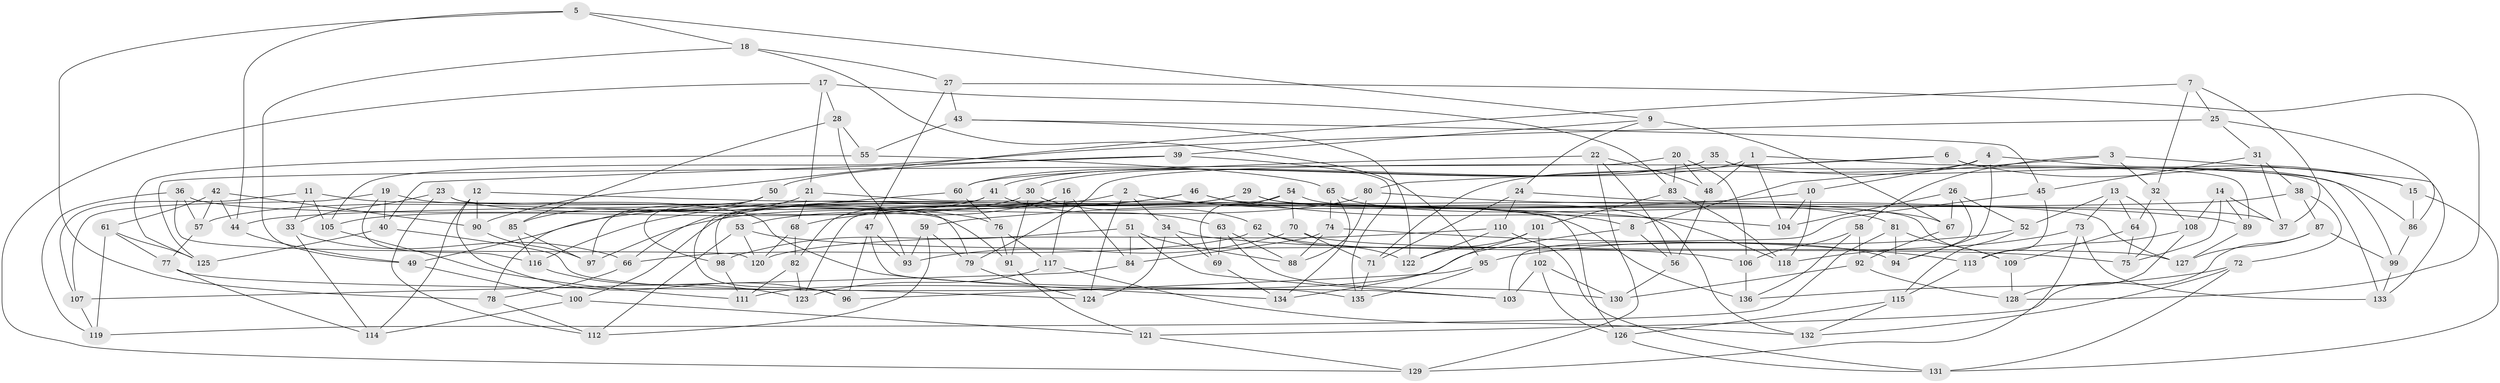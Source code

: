 // coarse degree distribution, {4: 0.5208333333333334, 6: 0.20833333333333334, 5: 0.19791666666666666, 3: 0.07291666666666667}
// Generated by graph-tools (version 1.1) at 2025/38/03/04/25 23:38:14]
// undirected, 136 vertices, 272 edges
graph export_dot {
  node [color=gray90,style=filled];
  1;
  2;
  3;
  4;
  5;
  6;
  7;
  8;
  9;
  10;
  11;
  12;
  13;
  14;
  15;
  16;
  17;
  18;
  19;
  20;
  21;
  22;
  23;
  24;
  25;
  26;
  27;
  28;
  29;
  30;
  31;
  32;
  33;
  34;
  35;
  36;
  37;
  38;
  39;
  40;
  41;
  42;
  43;
  44;
  45;
  46;
  47;
  48;
  49;
  50;
  51;
  52;
  53;
  54;
  55;
  56;
  57;
  58;
  59;
  60;
  61;
  62;
  63;
  64;
  65;
  66;
  67;
  68;
  69;
  70;
  71;
  72;
  73;
  74;
  75;
  76;
  77;
  78;
  79;
  80;
  81;
  82;
  83;
  84;
  85;
  86;
  87;
  88;
  89;
  90;
  91;
  92;
  93;
  94;
  95;
  96;
  97;
  98;
  99;
  100;
  101;
  102;
  103;
  104;
  105;
  106;
  107;
  108;
  109;
  110;
  111;
  112;
  113;
  114;
  115;
  116;
  117;
  118;
  119;
  120;
  121;
  122;
  123;
  124;
  125;
  126;
  127;
  128;
  129;
  130;
  131;
  132;
  133;
  134;
  135;
  136;
  1 -- 30;
  1 -- 48;
  1 -- 104;
  1 -- 99;
  2 -- 124;
  2 -- 49;
  2 -- 34;
  2 -- 8;
  3 -- 133;
  3 -- 32;
  3 -- 8;
  3 -- 58;
  4 -- 10;
  4 -- 15;
  4 -- 94;
  4 -- 71;
  5 -- 44;
  5 -- 78;
  5 -- 9;
  5 -- 18;
  6 -- 15;
  6 -- 80;
  6 -- 89;
  6 -- 79;
  7 -- 32;
  7 -- 37;
  7 -- 90;
  7 -- 25;
  8 -- 111;
  8 -- 56;
  9 -- 39;
  9 -- 24;
  9 -- 67;
  10 -- 59;
  10 -- 118;
  10 -- 104;
  11 -- 91;
  11 -- 105;
  11 -- 107;
  11 -- 33;
  12 -- 118;
  12 -- 90;
  12 -- 96;
  12 -- 114;
  13 -- 52;
  13 -- 64;
  13 -- 75;
  13 -- 73;
  14 -- 108;
  14 -- 89;
  14 -- 75;
  14 -- 37;
  15 -- 131;
  15 -- 86;
  16 -- 53;
  16 -- 84;
  16 -- 82;
  16 -- 117;
  17 -- 129;
  17 -- 28;
  17 -- 83;
  17 -- 21;
  18 -- 49;
  18 -- 27;
  18 -- 95;
  19 -- 107;
  19 -- 134;
  19 -- 40;
  19 -- 116;
  20 -- 83;
  20 -- 106;
  20 -- 125;
  20 -- 48;
  21 -- 126;
  21 -- 68;
  21 -- 78;
  22 -- 60;
  22 -- 56;
  22 -- 129;
  22 -- 48;
  23 -- 79;
  23 -- 76;
  23 -- 112;
  23 -- 33;
  24 -- 127;
  24 -- 110;
  24 -- 71;
  25 -- 105;
  25 -- 31;
  25 -- 86;
  26 -- 52;
  26 -- 94;
  26 -- 104;
  26 -- 67;
  27 -- 47;
  27 -- 128;
  27 -- 43;
  28 -- 93;
  28 -- 55;
  28 -- 85;
  29 -- 81;
  29 -- 66;
  29 -- 100;
  29 -- 37;
  30 -- 91;
  30 -- 62;
  30 -- 57;
  31 -- 45;
  31 -- 37;
  31 -- 38;
  32 -- 108;
  32 -- 64;
  33 -- 114;
  33 -- 66;
  34 -- 69;
  34 -- 75;
  34 -- 124;
  35 -- 60;
  35 -- 86;
  35 -- 41;
  35 -- 133;
  36 -- 120;
  36 -- 57;
  36 -- 136;
  36 -- 119;
  38 -- 72;
  38 -- 44;
  38 -- 87;
  39 -- 50;
  39 -- 135;
  39 -- 40;
  40 -- 135;
  40 -- 125;
  41 -- 105;
  41 -- 98;
  41 -- 63;
  42 -- 57;
  42 -- 90;
  42 -- 44;
  42 -- 61;
  43 -- 45;
  43 -- 122;
  43 -- 55;
  44 -- 49;
  45 -- 113;
  45 -- 103;
  46 -- 109;
  46 -- 68;
  46 -- 116;
  46 -- 104;
  47 -- 103;
  47 -- 96;
  47 -- 93;
  48 -- 56;
  49 -- 100;
  50 -- 85;
  50 -- 98;
  50 -- 97;
  51 -- 98;
  51 -- 84;
  51 -- 103;
  51 -- 88;
  52 -- 115;
  52 -- 95;
  53 -- 112;
  53 -- 120;
  53 -- 106;
  54 -- 132;
  54 -- 123;
  54 -- 70;
  54 -- 69;
  55 -- 125;
  55 -- 65;
  56 -- 130;
  57 -- 77;
  58 -- 92;
  58 -- 136;
  58 -- 106;
  59 -- 79;
  59 -- 93;
  59 -- 112;
  60 -- 96;
  60 -- 76;
  61 -- 77;
  61 -- 125;
  61 -- 119;
  62 -- 66;
  62 -- 122;
  62 -- 94;
  63 -- 88;
  63 -- 130;
  63 -- 69;
  64 -- 109;
  64 -- 75;
  65 -- 74;
  65 -- 67;
  65 -- 134;
  66 -- 78;
  67 -- 92;
  68 -- 120;
  68 -- 82;
  69 -- 134;
  70 -- 93;
  70 -- 71;
  70 -- 127;
  71 -- 135;
  72 -- 136;
  72 -- 132;
  72 -- 131;
  73 -- 118;
  73 -- 133;
  73 -- 129;
  74 -- 84;
  74 -- 88;
  74 -- 113;
  76 -- 117;
  76 -- 91;
  77 -- 114;
  77 -- 124;
  78 -- 112;
  79 -- 124;
  80 -- 89;
  80 -- 88;
  80 -- 97;
  81 -- 109;
  81 -- 94;
  81 -- 119;
  82 -- 111;
  82 -- 123;
  83 -- 101;
  83 -- 118;
  84 -- 107;
  85 -- 97;
  85 -- 116;
  86 -- 99;
  87 -- 121;
  87 -- 99;
  87 -- 127;
  89 -- 127;
  90 -- 97;
  91 -- 121;
  92 -- 130;
  92 -- 128;
  95 -- 96;
  95 -- 135;
  98 -- 111;
  99 -- 133;
  100 -- 121;
  100 -- 114;
  101 -- 122;
  101 -- 102;
  101 -- 134;
  102 -- 130;
  102 -- 103;
  102 -- 126;
  105 -- 111;
  106 -- 136;
  107 -- 119;
  108 -- 128;
  108 -- 113;
  109 -- 128;
  110 -- 131;
  110 -- 122;
  110 -- 120;
  113 -- 115;
  115 -- 132;
  115 -- 126;
  116 -- 123;
  117 -- 123;
  117 -- 132;
  121 -- 129;
  126 -- 131;
}
